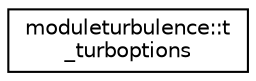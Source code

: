 digraph "Graphical Class Hierarchy"
{
 // LATEX_PDF_SIZE
  edge [fontname="Helvetica",fontsize="10",labelfontname="Helvetica",labelfontsize="10"];
  node [fontname="Helvetica",fontsize="10",shape=record];
  rankdir="LR";
  Node0 [label="moduleturbulence::t\l_turboptions",height=0.2,width=0.4,color="black", fillcolor="white", style="filled",URL="$structmoduleturbulence_1_1t__turboptions.html",tooltip=" "];
}

